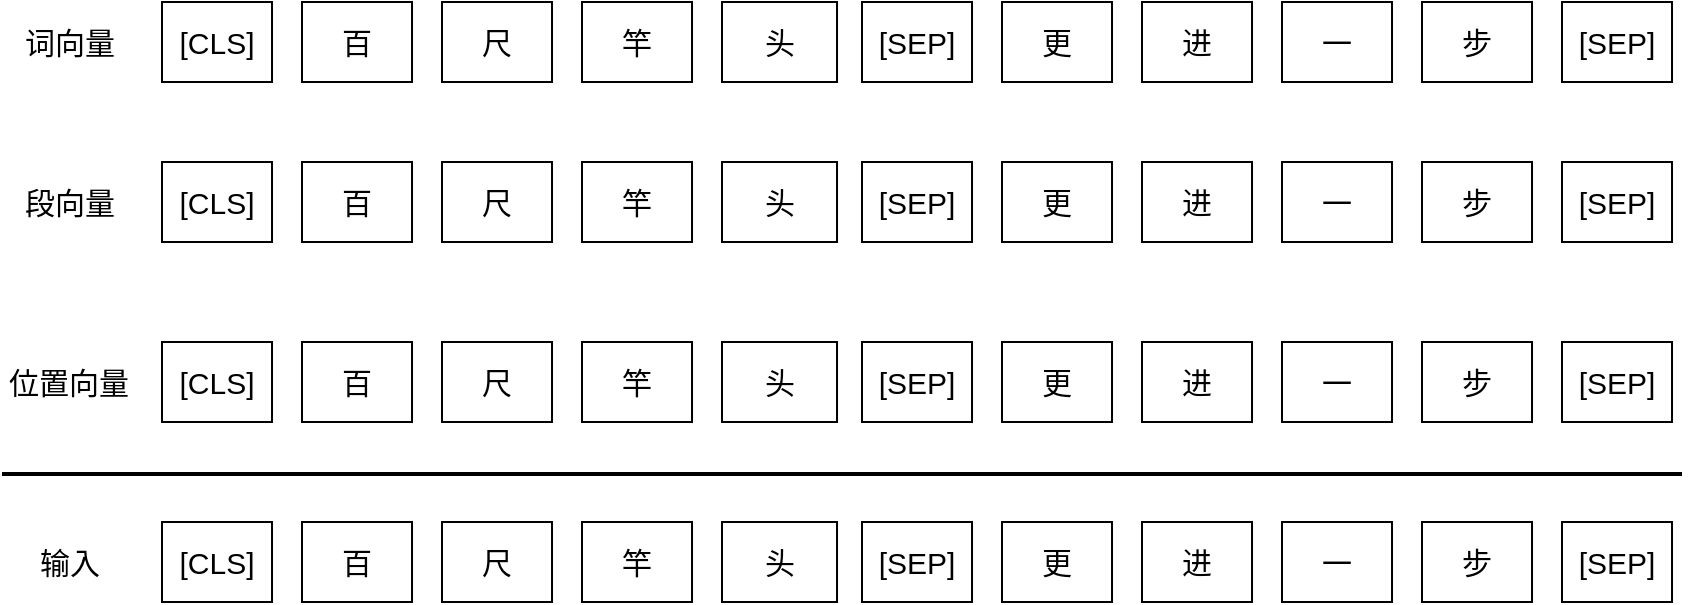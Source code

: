 <mxfile version="26.0.11">
  <diagram name="第 1 页" id="7o9o7aiiVrodikOosvhP">
    <mxGraphModel dx="952" dy="623" grid="1" gridSize="10" guides="1" tooltips="1" connect="1" arrows="1" fold="1" page="1" pageScale="1" pageWidth="827" pageHeight="1169" math="1" shadow="0">
      <root>
        <mxCell id="0" />
        <mxCell id="1" parent="0" />
        <mxCell id="gwdvWo7OpEAvEBSIEt_a-1" value="[CLS]" style="rounded=0;whiteSpace=wrap;html=1;fontSize=15;" vertex="1" parent="1">
          <mxGeometry x="140" y="480" width="55.01" height="40" as="geometry" />
        </mxCell>
        <mxCell id="gwdvWo7OpEAvEBSIEt_a-2" value="百" style="rounded=0;whiteSpace=wrap;html=1;fontSize=15;" vertex="1" parent="1">
          <mxGeometry x="210" y="480" width="55.01" height="40" as="geometry" />
        </mxCell>
        <mxCell id="gwdvWo7OpEAvEBSIEt_a-3" value="竿" style="rounded=0;whiteSpace=wrap;html=1;fontSize=15;" vertex="1" parent="1">
          <mxGeometry x="350" y="480" width="55.01" height="40" as="geometry" />
        </mxCell>
        <mxCell id="gwdvWo7OpEAvEBSIEt_a-4" value="头" style="rounded=0;whiteSpace=wrap;html=1;fontSize=15;" vertex="1" parent="1">
          <mxGeometry x="420" y="480" width="57.51" height="40" as="geometry" />
        </mxCell>
        <mxCell id="gwdvWo7OpEAvEBSIEt_a-5" value="[SEP]" style="rounded=0;whiteSpace=wrap;html=1;fontSize=15;" vertex="1" parent="1">
          <mxGeometry x="490" y="480" width="55.01" height="40" as="geometry" />
        </mxCell>
        <mxCell id="gwdvWo7OpEAvEBSIEt_a-6" value="进" style="rounded=0;whiteSpace=wrap;html=1;fontSize=15;" vertex="1" parent="1">
          <mxGeometry x="630" y="480" width="55.01" height="40" as="geometry" />
        </mxCell>
        <mxCell id="gwdvWo7OpEAvEBSIEt_a-7" value="一" style="rounded=0;whiteSpace=wrap;html=1;fontSize=15;" vertex="1" parent="1">
          <mxGeometry x="700" y="480" width="55.01" height="40" as="geometry" />
        </mxCell>
        <mxCell id="gwdvWo7OpEAvEBSIEt_a-8" value="尺" style="rounded=0;whiteSpace=wrap;html=1;fillColor=default;strokeColor=default;fontSize=15;" vertex="1" parent="1">
          <mxGeometry x="280" y="480" width="55.01" height="40" as="geometry" />
        </mxCell>
        <mxCell id="gwdvWo7OpEAvEBSIEt_a-9" value="更" style="rounded=0;whiteSpace=wrap;html=1;fillColor=default;strokeColor=default;fontSize=15;" vertex="1" parent="1">
          <mxGeometry x="560" y="480" width="55.01" height="40" as="geometry" />
        </mxCell>
        <mxCell id="gwdvWo7OpEAvEBSIEt_a-10" value="输入" style="text;html=1;align=center;verticalAlign=middle;whiteSpace=wrap;rounded=0;fontSize=15;" vertex="1" parent="1">
          <mxGeometry x="63.5" y="485" width="60" height="30" as="geometry" />
        </mxCell>
        <mxCell id="gwdvWo7OpEAvEBSIEt_a-11" value="步" style="rounded=0;whiteSpace=wrap;html=1;fontSize=15;" vertex="1" parent="1">
          <mxGeometry x="770" y="480" width="55.01" height="40" as="geometry" />
        </mxCell>
        <mxCell id="gwdvWo7OpEAvEBSIEt_a-12" value="[SEP]" style="rounded=0;whiteSpace=wrap;html=1;fontSize=15;" vertex="1" parent="1">
          <mxGeometry x="840" y="480" width="55.01" height="40" as="geometry" />
        </mxCell>
        <mxCell id="gwdvWo7OpEAvEBSIEt_a-13" value="[CLS]" style="rounded=0;whiteSpace=wrap;html=1;fontSize=15;" vertex="1" parent="1">
          <mxGeometry x="140" y="390" width="55.01" height="40" as="geometry" />
        </mxCell>
        <mxCell id="gwdvWo7OpEAvEBSIEt_a-14" value="百" style="rounded=0;whiteSpace=wrap;html=1;fontSize=15;" vertex="1" parent="1">
          <mxGeometry x="210" y="390" width="55.01" height="40" as="geometry" />
        </mxCell>
        <mxCell id="gwdvWo7OpEAvEBSIEt_a-15" value="竿" style="rounded=0;whiteSpace=wrap;html=1;fontSize=15;" vertex="1" parent="1">
          <mxGeometry x="350" y="390" width="55.01" height="40" as="geometry" />
        </mxCell>
        <mxCell id="gwdvWo7OpEAvEBSIEt_a-16" value="头" style="rounded=0;whiteSpace=wrap;html=1;fontSize=15;" vertex="1" parent="1">
          <mxGeometry x="420" y="390" width="57.51" height="40" as="geometry" />
        </mxCell>
        <mxCell id="gwdvWo7OpEAvEBSIEt_a-17" value="[SEP]" style="rounded=0;whiteSpace=wrap;html=1;fontSize=15;" vertex="1" parent="1">
          <mxGeometry x="490" y="390" width="55.01" height="40" as="geometry" />
        </mxCell>
        <mxCell id="gwdvWo7OpEAvEBSIEt_a-18" value="进" style="rounded=0;whiteSpace=wrap;html=1;fontSize=15;" vertex="1" parent="1">
          <mxGeometry x="630" y="390" width="55.01" height="40" as="geometry" />
        </mxCell>
        <mxCell id="gwdvWo7OpEAvEBSIEt_a-19" value="一" style="rounded=0;whiteSpace=wrap;html=1;fontSize=15;" vertex="1" parent="1">
          <mxGeometry x="700" y="390" width="55.01" height="40" as="geometry" />
        </mxCell>
        <mxCell id="gwdvWo7OpEAvEBSIEt_a-20" value="尺" style="rounded=0;whiteSpace=wrap;html=1;fillColor=default;strokeColor=default;fontSize=15;" vertex="1" parent="1">
          <mxGeometry x="280" y="390" width="55.01" height="40" as="geometry" />
        </mxCell>
        <mxCell id="gwdvWo7OpEAvEBSIEt_a-21" value="更" style="rounded=0;whiteSpace=wrap;html=1;fillColor=default;strokeColor=default;fontSize=15;" vertex="1" parent="1">
          <mxGeometry x="560" y="390" width="55.01" height="40" as="geometry" />
        </mxCell>
        <mxCell id="gwdvWo7OpEAvEBSIEt_a-22" value="位置向量" style="text;html=1;align=center;verticalAlign=middle;whiteSpace=wrap;rounded=0;fontSize=15;" vertex="1" parent="1">
          <mxGeometry x="60" y="395" width="67" height="30" as="geometry" />
        </mxCell>
        <mxCell id="gwdvWo7OpEAvEBSIEt_a-23" value="步" style="rounded=0;whiteSpace=wrap;html=1;fontSize=15;" vertex="1" parent="1">
          <mxGeometry x="770" y="390" width="55.01" height="40" as="geometry" />
        </mxCell>
        <mxCell id="gwdvWo7OpEAvEBSIEt_a-24" value="[SEP]" style="rounded=0;whiteSpace=wrap;html=1;fontSize=15;" vertex="1" parent="1">
          <mxGeometry x="840" y="390" width="55.01" height="40" as="geometry" />
        </mxCell>
        <mxCell id="gwdvWo7OpEAvEBSIEt_a-25" value="[CLS]" style="rounded=0;whiteSpace=wrap;html=1;fontSize=15;" vertex="1" parent="1">
          <mxGeometry x="140" y="300" width="55.01" height="40" as="geometry" />
        </mxCell>
        <mxCell id="gwdvWo7OpEAvEBSIEt_a-26" value="百" style="rounded=0;whiteSpace=wrap;html=1;fontSize=15;" vertex="1" parent="1">
          <mxGeometry x="210" y="300" width="55.01" height="40" as="geometry" />
        </mxCell>
        <mxCell id="gwdvWo7OpEAvEBSIEt_a-27" value="竿" style="rounded=0;whiteSpace=wrap;html=1;fontSize=15;" vertex="1" parent="1">
          <mxGeometry x="350" y="300" width="55.01" height="40" as="geometry" />
        </mxCell>
        <mxCell id="gwdvWo7OpEAvEBSIEt_a-28" value="头" style="rounded=0;whiteSpace=wrap;html=1;fontSize=15;" vertex="1" parent="1">
          <mxGeometry x="420" y="300" width="57.51" height="40" as="geometry" />
        </mxCell>
        <mxCell id="gwdvWo7OpEAvEBSIEt_a-29" value="[SEP]" style="rounded=0;whiteSpace=wrap;html=1;fontSize=15;" vertex="1" parent="1">
          <mxGeometry x="490" y="300" width="55.01" height="40" as="geometry" />
        </mxCell>
        <mxCell id="gwdvWo7OpEAvEBSIEt_a-30" value="进" style="rounded=0;whiteSpace=wrap;html=1;fontSize=15;" vertex="1" parent="1">
          <mxGeometry x="630" y="300" width="55.01" height="40" as="geometry" />
        </mxCell>
        <mxCell id="gwdvWo7OpEAvEBSIEt_a-31" value="一" style="rounded=0;whiteSpace=wrap;html=1;fontSize=15;" vertex="1" parent="1">
          <mxGeometry x="700" y="300" width="55.01" height="40" as="geometry" />
        </mxCell>
        <mxCell id="gwdvWo7OpEAvEBSIEt_a-32" value="尺" style="rounded=0;whiteSpace=wrap;html=1;fillColor=default;strokeColor=default;fontSize=15;" vertex="1" parent="1">
          <mxGeometry x="280" y="300" width="55.01" height="40" as="geometry" />
        </mxCell>
        <mxCell id="gwdvWo7OpEAvEBSIEt_a-33" value="更" style="rounded=0;whiteSpace=wrap;html=1;fillColor=default;strokeColor=default;fontSize=15;" vertex="1" parent="1">
          <mxGeometry x="560" y="300" width="55.01" height="40" as="geometry" />
        </mxCell>
        <mxCell id="gwdvWo7OpEAvEBSIEt_a-34" value="段向量" style="text;html=1;align=center;verticalAlign=middle;whiteSpace=wrap;rounded=0;fontSize=15;" vertex="1" parent="1">
          <mxGeometry x="63.5" y="305" width="60" height="30" as="geometry" />
        </mxCell>
        <mxCell id="gwdvWo7OpEAvEBSIEt_a-35" value="步" style="rounded=0;whiteSpace=wrap;html=1;fontSize=15;" vertex="1" parent="1">
          <mxGeometry x="770" y="300" width="55.01" height="40" as="geometry" />
        </mxCell>
        <mxCell id="gwdvWo7OpEAvEBSIEt_a-36" value="[SEP]" style="rounded=0;whiteSpace=wrap;html=1;fontSize=15;" vertex="1" parent="1">
          <mxGeometry x="840" y="300" width="55.01" height="40" as="geometry" />
        </mxCell>
        <mxCell id="gwdvWo7OpEAvEBSIEt_a-37" value="[CLS]" style="rounded=0;whiteSpace=wrap;html=1;fontSize=15;" vertex="1" parent="1">
          <mxGeometry x="140" y="220" width="55.01" height="40" as="geometry" />
        </mxCell>
        <mxCell id="gwdvWo7OpEAvEBSIEt_a-38" value="百" style="rounded=0;whiteSpace=wrap;html=1;fontSize=15;" vertex="1" parent="1">
          <mxGeometry x="210" y="220" width="55.01" height="40" as="geometry" />
        </mxCell>
        <mxCell id="gwdvWo7OpEAvEBSIEt_a-39" value="竿" style="rounded=0;whiteSpace=wrap;html=1;fontSize=15;" vertex="1" parent="1">
          <mxGeometry x="350" y="220" width="55.01" height="40" as="geometry" />
        </mxCell>
        <mxCell id="gwdvWo7OpEAvEBSIEt_a-40" value="头" style="rounded=0;whiteSpace=wrap;html=1;fontSize=15;" vertex="1" parent="1">
          <mxGeometry x="420" y="220" width="57.51" height="40" as="geometry" />
        </mxCell>
        <mxCell id="gwdvWo7OpEAvEBSIEt_a-41" value="[SEP]" style="rounded=0;whiteSpace=wrap;html=1;fontSize=15;" vertex="1" parent="1">
          <mxGeometry x="490" y="220" width="55.01" height="40" as="geometry" />
        </mxCell>
        <mxCell id="gwdvWo7OpEAvEBSIEt_a-42" value="进" style="rounded=0;whiteSpace=wrap;html=1;fontSize=15;" vertex="1" parent="1">
          <mxGeometry x="630" y="220" width="55.01" height="40" as="geometry" />
        </mxCell>
        <mxCell id="gwdvWo7OpEAvEBSIEt_a-43" value="一" style="rounded=0;whiteSpace=wrap;html=1;fontSize=15;" vertex="1" parent="1">
          <mxGeometry x="700" y="220" width="55.01" height="40" as="geometry" />
        </mxCell>
        <mxCell id="gwdvWo7OpEAvEBSIEt_a-44" value="尺" style="rounded=0;whiteSpace=wrap;html=1;fillColor=default;strokeColor=default;fontSize=15;" vertex="1" parent="1">
          <mxGeometry x="280" y="220" width="55.01" height="40" as="geometry" />
        </mxCell>
        <mxCell id="gwdvWo7OpEAvEBSIEt_a-45" value="更" style="rounded=0;whiteSpace=wrap;html=1;fillColor=default;strokeColor=default;fontSize=15;" vertex="1" parent="1">
          <mxGeometry x="560" y="220" width="55.01" height="40" as="geometry" />
        </mxCell>
        <mxCell id="gwdvWo7OpEAvEBSIEt_a-46" value="词向量" style="text;html=1;align=center;verticalAlign=middle;whiteSpace=wrap;rounded=0;fontSize=15;" vertex="1" parent="1">
          <mxGeometry x="63.5" y="225" width="60" height="30" as="geometry" />
        </mxCell>
        <mxCell id="gwdvWo7OpEAvEBSIEt_a-47" value="步" style="rounded=0;whiteSpace=wrap;html=1;fontSize=15;" vertex="1" parent="1">
          <mxGeometry x="770" y="220" width="55.01" height="40" as="geometry" />
        </mxCell>
        <mxCell id="gwdvWo7OpEAvEBSIEt_a-48" value="[SEP]" style="rounded=0;whiteSpace=wrap;html=1;fontSize=15;" vertex="1" parent="1">
          <mxGeometry x="840" y="220" width="55.01" height="40" as="geometry" />
        </mxCell>
        <mxCell id="gwdvWo7OpEAvEBSIEt_a-49" value="" style="endArrow=none;html=1;rounded=0;strokeWidth=2;" edge="1" parent="1">
          <mxGeometry width="50" height="50" relative="1" as="geometry">
            <mxPoint x="60" y="456" as="sourcePoint" />
            <mxPoint x="900" y="456" as="targetPoint" />
          </mxGeometry>
        </mxCell>
      </root>
    </mxGraphModel>
  </diagram>
</mxfile>

